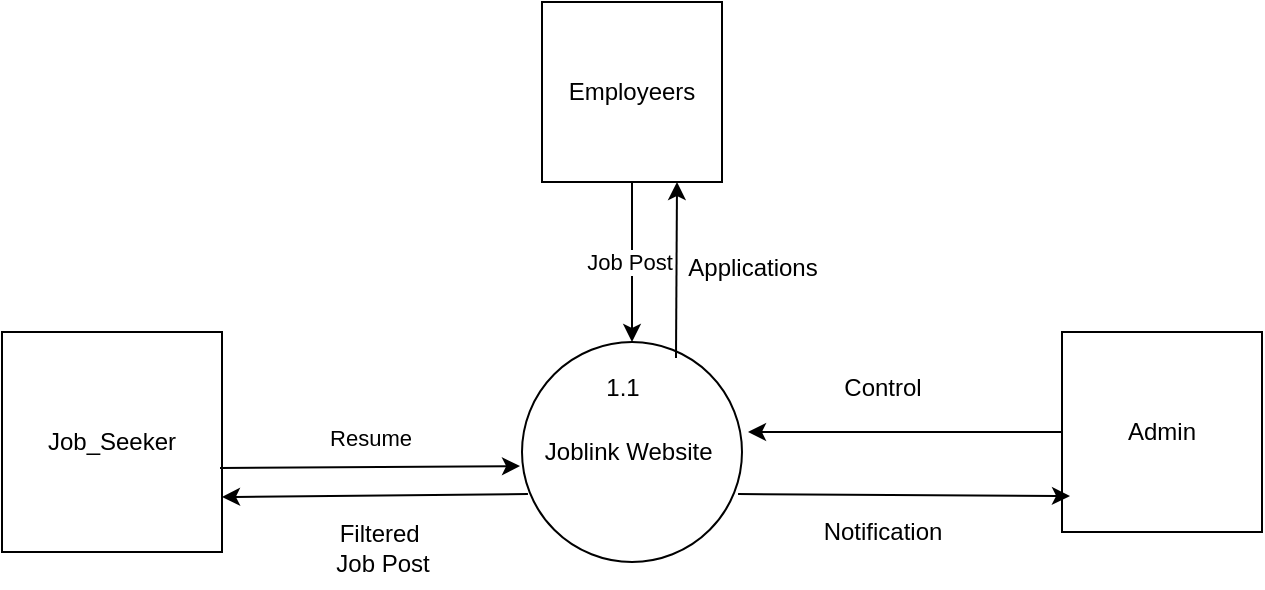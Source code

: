 <mxfile version="24.7.17">
  <diagram id="C5RBs43oDa-KdzZeNtuy" name="Page-1">
    <mxGraphModel dx="880" dy="468" grid="1" gridSize="10" guides="1" tooltips="1" connect="1" arrows="1" fold="1" page="1" pageScale="1" pageWidth="827" pageHeight="1169" math="0" shadow="0">
      <root>
        <mxCell id="WIyWlLk6GJQsqaUBKTNV-0" />
        <mxCell id="WIyWlLk6GJQsqaUBKTNV-1" parent="WIyWlLk6GJQsqaUBKTNV-0" />
        <mxCell id="6hWtV3WVLChgWLDd__p5-0" value="Joblink Website&amp;nbsp;" style="ellipse;whiteSpace=wrap;html=1;aspect=fixed;" parent="WIyWlLk6GJQsqaUBKTNV-1" vertex="1">
          <mxGeometry x="350" y="220" width="110" height="110" as="geometry" />
        </mxCell>
        <mxCell id="6hWtV3WVLChgWLDd__p5-2" value="Job_Seeker" style="whiteSpace=wrap;html=1;aspect=fixed;" parent="WIyWlLk6GJQsqaUBKTNV-1" vertex="1">
          <mxGeometry x="90" y="215" width="110" height="110" as="geometry" />
        </mxCell>
        <mxCell id="6hWtV3WVLChgWLDd__p5-3" value="Admin" style="whiteSpace=wrap;html=1;aspect=fixed;" parent="WIyWlLk6GJQsqaUBKTNV-1" vertex="1">
          <mxGeometry x="620" y="215" width="100" height="100" as="geometry" />
        </mxCell>
        <mxCell id="6hWtV3WVLChgWLDd__p5-4" value="Employeers" style="whiteSpace=wrap;html=1;aspect=fixed;" parent="WIyWlLk6GJQsqaUBKTNV-1" vertex="1">
          <mxGeometry x="360" y="50" width="90" height="90" as="geometry" />
        </mxCell>
        <mxCell id="6hWtV3WVLChgWLDd__p5-5" value="" style="endArrow=classic;html=1;rounded=0;exitX=0.991;exitY=0.618;exitDx=0;exitDy=0;exitPerimeter=0;entryX=-0.009;entryY=0.564;entryDx=0;entryDy=0;entryPerimeter=0;" parent="WIyWlLk6GJQsqaUBKTNV-1" source="6hWtV3WVLChgWLDd__p5-2" target="6hWtV3WVLChgWLDd__p5-0" edge="1">
          <mxGeometry width="50" height="50" relative="1" as="geometry">
            <mxPoint x="210" y="290" as="sourcePoint" />
            <mxPoint x="340" y="280" as="targetPoint" />
          </mxGeometry>
        </mxCell>
        <mxCell id="6hWtV3WVLChgWLDd__p5-21" value="Resume" style="edgeLabel;html=1;align=center;verticalAlign=middle;resizable=0;points=[];" parent="6hWtV3WVLChgWLDd__p5-5" vertex="1" connectable="0">
          <mxGeometry x="-0.007" relative="1" as="geometry">
            <mxPoint y="-15" as="offset" />
          </mxGeometry>
        </mxCell>
        <mxCell id="6hWtV3WVLChgWLDd__p5-19" value="J" style="endArrow=classic;html=1;rounded=0;exitX=0.5;exitY=1;exitDx=0;exitDy=0;entryX=0.5;entryY=0;entryDx=0;entryDy=0;" parent="WIyWlLk6GJQsqaUBKTNV-1" source="6hWtV3WVLChgWLDd__p5-4" target="6hWtV3WVLChgWLDd__p5-0" edge="1">
          <mxGeometry relative="1" as="geometry">
            <mxPoint x="360" y="250" as="sourcePoint" />
            <mxPoint x="460" y="250" as="targetPoint" />
            <Array as="points" />
          </mxGeometry>
        </mxCell>
        <mxCell id="6hWtV3WVLChgWLDd__p5-20" value="Job Post&amp;nbsp;" style="edgeLabel;resizable=0;html=1;;align=center;verticalAlign=middle;" parent="6hWtV3WVLChgWLDd__p5-19" connectable="0" vertex="1">
          <mxGeometry relative="1" as="geometry" />
        </mxCell>
        <mxCell id="6hWtV3WVLChgWLDd__p5-23" value="" style="endArrow=classic;html=1;rounded=0;exitX=0;exitY=0.5;exitDx=0;exitDy=0;" parent="WIyWlLk6GJQsqaUBKTNV-1" source="6hWtV3WVLChgWLDd__p5-3" edge="1">
          <mxGeometry width="50" height="50" relative="1" as="geometry">
            <mxPoint x="610" y="260" as="sourcePoint" />
            <mxPoint x="463" y="265" as="targetPoint" />
          </mxGeometry>
        </mxCell>
        <mxCell id="6hWtV3WVLChgWLDd__p5-24" value="Control" style="text;html=1;align=center;verticalAlign=middle;resizable=0;points=[];autosize=1;strokeColor=none;fillColor=none;" parent="WIyWlLk6GJQsqaUBKTNV-1" vertex="1">
          <mxGeometry x="500" y="228" width="60" height="30" as="geometry" />
        </mxCell>
        <mxCell id="6hWtV3WVLChgWLDd__p5-25" value="" style="endArrow=classic;html=1;rounded=0;entryX=0.75;entryY=1;entryDx=0;entryDy=0;exitX=0.7;exitY=0.073;exitDx=0;exitDy=0;exitPerimeter=0;" parent="WIyWlLk6GJQsqaUBKTNV-1" source="6hWtV3WVLChgWLDd__p5-0" target="6hWtV3WVLChgWLDd__p5-4" edge="1">
          <mxGeometry width="50" height="50" relative="1" as="geometry">
            <mxPoint x="390" y="270" as="sourcePoint" />
            <mxPoint x="440" y="220" as="targetPoint" />
          </mxGeometry>
        </mxCell>
        <mxCell id="6hWtV3WVLChgWLDd__p5-26" value="Applications" style="text;html=1;align=center;verticalAlign=middle;resizable=0;points=[];autosize=1;strokeColor=none;fillColor=none;" parent="WIyWlLk6GJQsqaUBKTNV-1" vertex="1">
          <mxGeometry x="420" y="168" width="90" height="30" as="geometry" />
        </mxCell>
        <mxCell id="6hWtV3WVLChgWLDd__p5-29" value="" style="endArrow=classic;html=1;rounded=0;entryX=1;entryY=0.75;entryDx=0;entryDy=0;exitX=0.027;exitY=0.691;exitDx=0;exitDy=0;exitPerimeter=0;" parent="WIyWlLk6GJQsqaUBKTNV-1" source="6hWtV3WVLChgWLDd__p5-0" target="6hWtV3WVLChgWLDd__p5-2" edge="1">
          <mxGeometry width="50" height="50" relative="1" as="geometry">
            <mxPoint x="390" y="270" as="sourcePoint" />
            <mxPoint x="440" y="220" as="targetPoint" />
          </mxGeometry>
        </mxCell>
        <mxCell id="6hWtV3WVLChgWLDd__p5-30" value="Filtered&amp;nbsp;&lt;div&gt;Job Post&lt;/div&gt;" style="text;html=1;align=center;verticalAlign=middle;resizable=0;points=[];autosize=1;strokeColor=none;fillColor=none;" parent="WIyWlLk6GJQsqaUBKTNV-1" vertex="1">
          <mxGeometry x="245" y="303" width="70" height="40" as="geometry" />
        </mxCell>
        <mxCell id="6hWtV3WVLChgWLDd__p5-33" value="" style="endArrow=classic;html=1;rounded=0;exitX=0.982;exitY=0.691;exitDx=0;exitDy=0;exitPerimeter=0;entryX=0.04;entryY=0.82;entryDx=0;entryDy=0;entryPerimeter=0;" parent="WIyWlLk6GJQsqaUBKTNV-1" source="6hWtV3WVLChgWLDd__p5-0" target="6hWtV3WVLChgWLDd__p5-3" edge="1">
          <mxGeometry width="50" height="50" relative="1" as="geometry">
            <mxPoint x="390" y="270" as="sourcePoint" />
            <mxPoint x="610" y="300" as="targetPoint" />
          </mxGeometry>
        </mxCell>
        <mxCell id="6hWtV3WVLChgWLDd__p5-34" value="Notification" style="text;html=1;align=center;verticalAlign=middle;resizable=0;points=[];autosize=1;strokeColor=none;fillColor=none;" parent="WIyWlLk6GJQsqaUBKTNV-1" vertex="1">
          <mxGeometry x="490" y="300" width="80" height="30" as="geometry" />
        </mxCell>
        <mxCell id="mplL4_W_EzSHX8kPJUNT-0" value="1.1" style="text;html=1;align=center;verticalAlign=middle;resizable=0;points=[];autosize=1;strokeColor=none;fillColor=none;" vertex="1" parent="WIyWlLk6GJQsqaUBKTNV-1">
          <mxGeometry x="380" y="228" width="40" height="30" as="geometry" />
        </mxCell>
      </root>
    </mxGraphModel>
  </diagram>
</mxfile>
